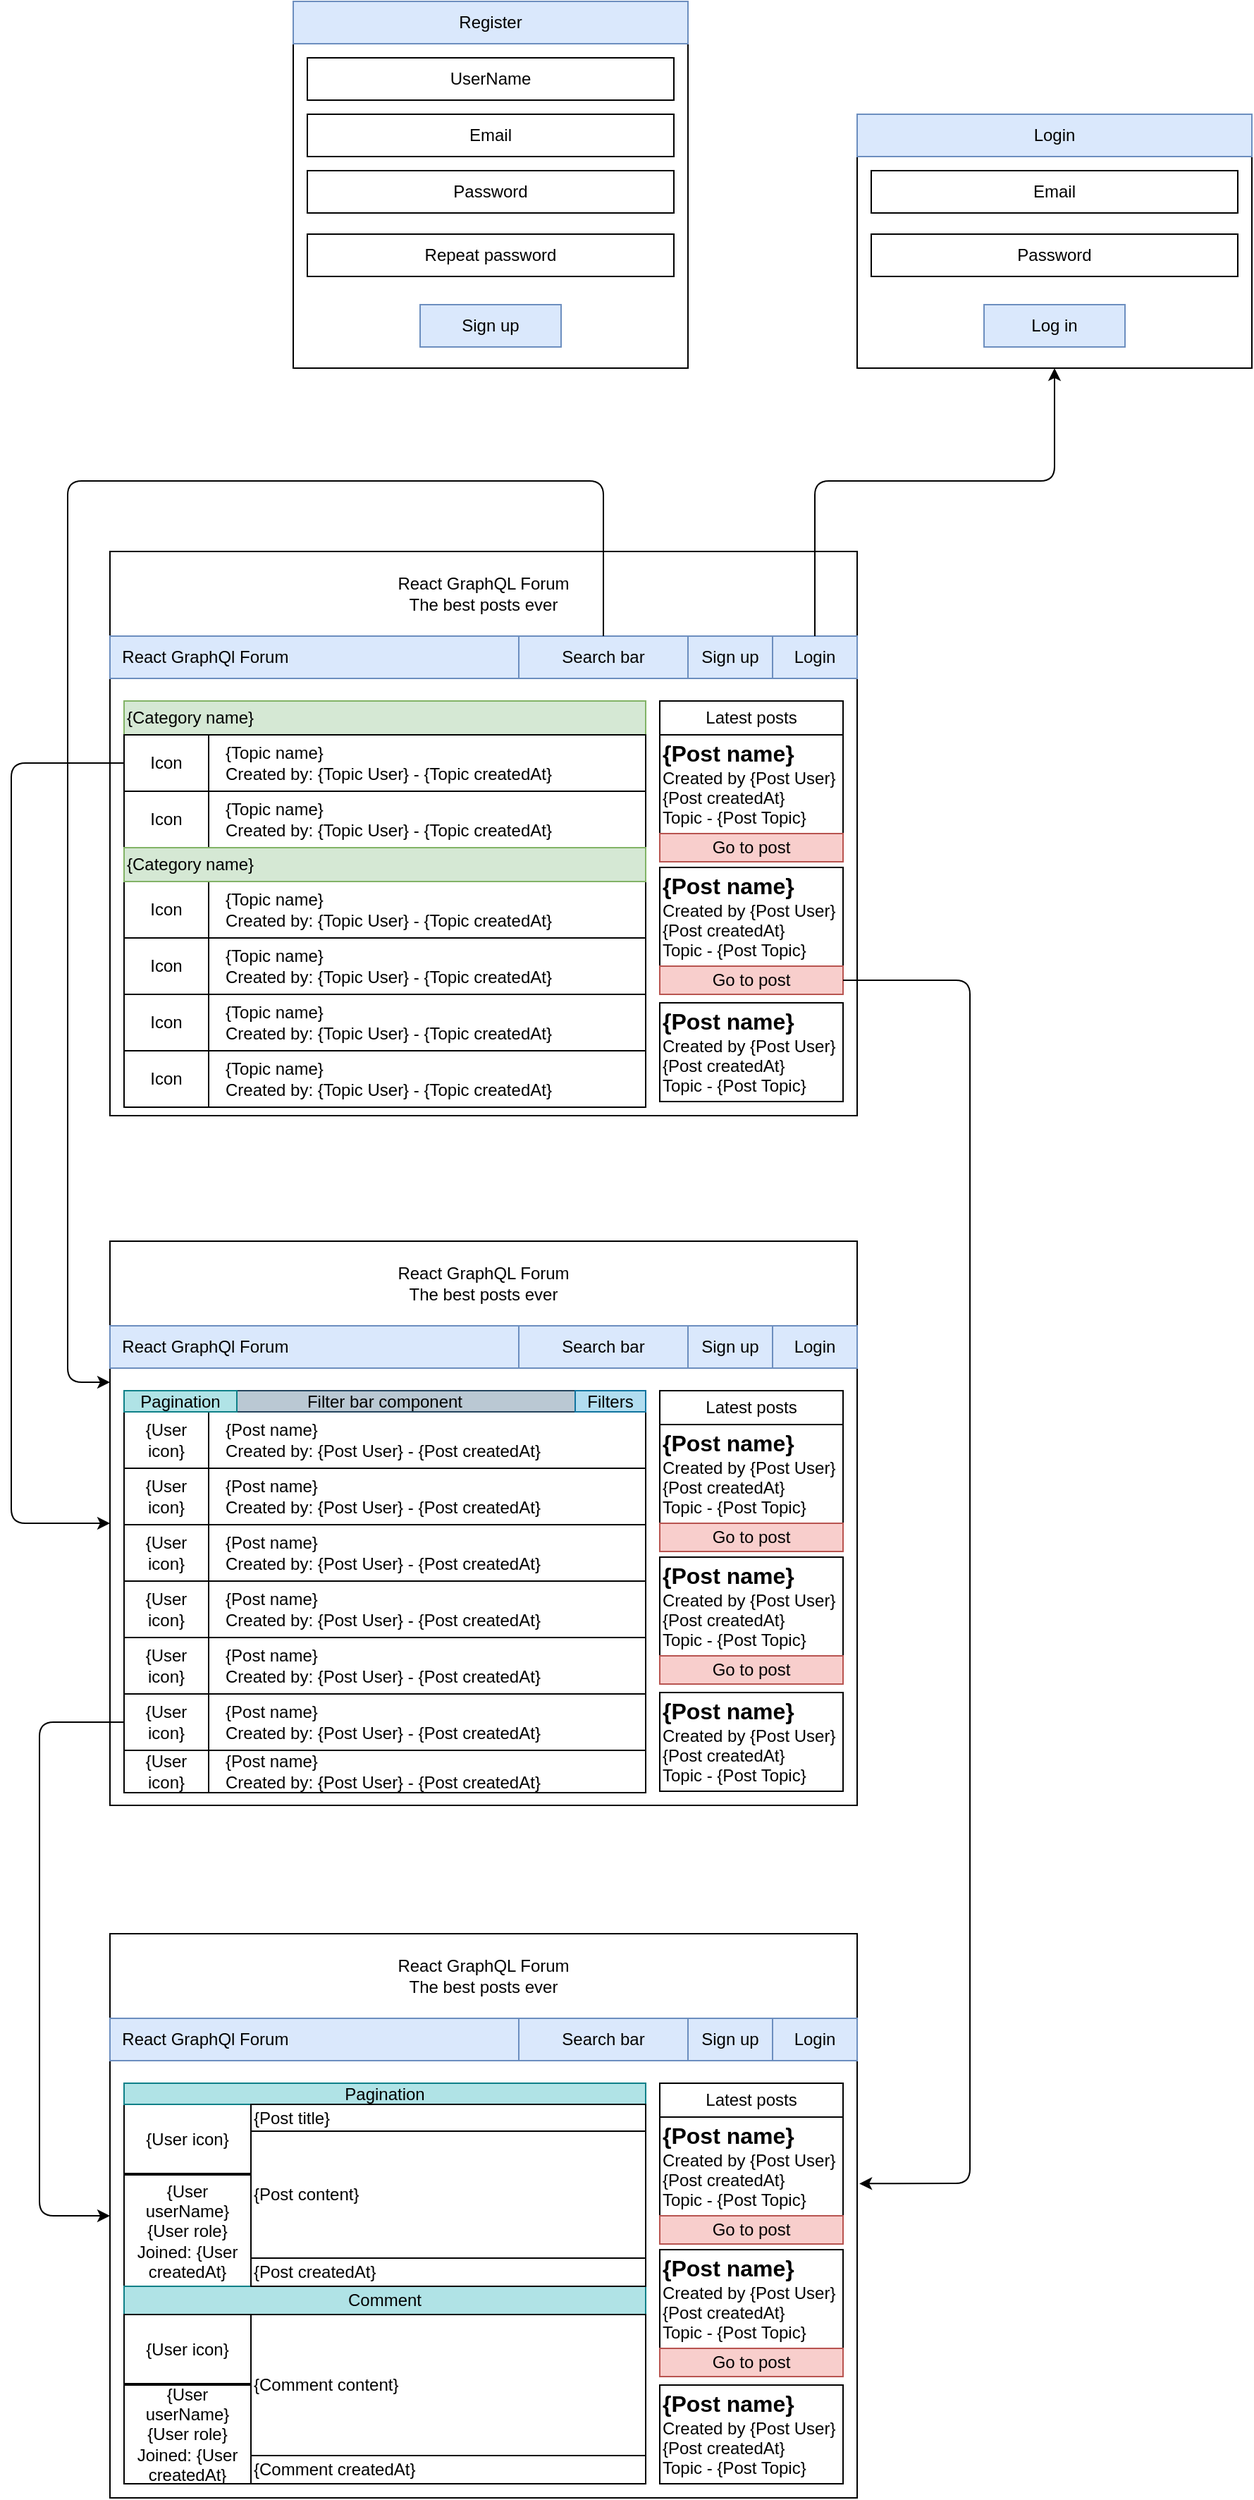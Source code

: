 <mxfile version="13.0.9"><diagram id="wSJU19Csat2treMzRrUS" name="Page-1"><mxGraphModel dx="3460" dy="3102" grid="1" gridSize="10" guides="1" tooltips="1" connect="1" arrows="1" fold="1" page="1" pageScale="1" pageWidth="827" pageHeight="1169" math="0" shadow="0"><root><mxCell id="0"/><mxCell id="1" parent="0"/><mxCell id="mXL8sirFbAo5F2rj7LvJ-62" value="" style="rounded=0;whiteSpace=wrap;html=1;" vertex="1" parent="1"><mxGeometry x="670" y="280" width="530" height="400" as="geometry"/></mxCell><mxCell id="mXL8sirFbAo5F2rj7LvJ-63" value="React GraphQL Forum&lt;br&gt;The best posts ever" style="rounded=0;whiteSpace=wrap;html=1;" vertex="1" parent="1"><mxGeometry x="670" y="280" width="530" height="60" as="geometry"/></mxCell><mxCell id="mXL8sirFbAo5F2rj7LvJ-64" value="&amp;nbsp; React GraphQl Forum" style="rounded=0;whiteSpace=wrap;html=1;align=left;fillColor=#dae8fc;strokeColor=#6c8ebf;" vertex="1" parent="1"><mxGeometry x="670" y="340" width="530" height="30" as="geometry"/></mxCell><mxCell id="mXL8sirFbAo5F2rj7LvJ-65" value="Latest posts" style="rounded=0;whiteSpace=wrap;html=1;" vertex="1" parent="1"><mxGeometry x="1060" y="386" width="130" height="24" as="geometry"/></mxCell><mxCell id="mXL8sirFbAo5F2rj7LvJ-66" value="" style="rounded=0;whiteSpace=wrap;html=1;" vertex="1" parent="1"><mxGeometry x="680" y="386" width="370" height="284" as="geometry"/></mxCell><mxCell id="mXL8sirFbAo5F2rj7LvJ-67" value="{Category name}" style="rounded=0;whiteSpace=wrap;html=1;fillColor=#d5e8d4;strokeColor=#82b366;align=left;" vertex="1" parent="1"><mxGeometry x="680" y="386" width="370" height="24" as="geometry"/></mxCell><mxCell id="mXL8sirFbAo5F2rj7LvJ-68" value="&lt;b&gt;&lt;font style=&quot;font-size: 16px&quot;&gt;{Post name}&lt;/font&gt;&lt;/b&gt;&lt;br&gt;Created by {Post User}&lt;br&gt;{Post createdAt}&lt;br&gt;Topic - {Post Topic}" style="rounded=0;whiteSpace=wrap;html=1;align=left;" vertex="1" parent="1"><mxGeometry x="1060" y="410" width="130" height="70" as="geometry"/></mxCell><mxCell id="mXL8sirFbAo5F2rj7LvJ-74" value="Icon" style="rounded=0;whiteSpace=wrap;html=1;" vertex="1" parent="1"><mxGeometry x="680" y="410" width="60" height="40" as="geometry"/></mxCell><mxCell id="mXL8sirFbAo5F2rj7LvJ-76" value="Icon" style="rounded=0;whiteSpace=wrap;html=1;" vertex="1" parent="1"><mxGeometry x="680" y="450" width="60" height="40" as="geometry"/></mxCell><mxCell id="mXL8sirFbAo5F2rj7LvJ-78" value="&amp;nbsp; &amp;nbsp;{Topic name}&lt;br&gt;&amp;nbsp; &amp;nbsp;Created by: {Topic User} - {Topic createdAt}" style="rounded=0;whiteSpace=wrap;html=1;align=left;" vertex="1" parent="1"><mxGeometry x="740" y="450" width="310" height="40" as="geometry"/></mxCell><mxCell id="mXL8sirFbAo5F2rj7LvJ-79" value="Icon" style="rounded=0;whiteSpace=wrap;html=1;" vertex="1" parent="1"><mxGeometry x="680" y="554" width="60" height="40" as="geometry"/></mxCell><mxCell id="mXL8sirFbAo5F2rj7LvJ-80" value="&amp;nbsp; &amp;nbsp;{Topic name}&lt;br&gt;&amp;nbsp; &amp;nbsp;Created by: {Topic User} - {Topic createdAt}" style="rounded=0;whiteSpace=wrap;html=1;align=left;" vertex="1" parent="1"><mxGeometry x="740" y="554" width="310" height="40" as="geometry"/></mxCell><mxCell id="mXL8sirFbAo5F2rj7LvJ-81" value="&amp;nbsp; &amp;nbsp;{Topic name}&lt;br&gt;&amp;nbsp; &amp;nbsp;Created by: {Topic User} - {Topic createdAt}" style="rounded=0;whiteSpace=wrap;html=1;align=left;" vertex="1" parent="1"><mxGeometry x="740" y="514" width="310" height="40" as="geometry"/></mxCell><mxCell id="mXL8sirFbAo5F2rj7LvJ-82" value="Icon" style="rounded=0;whiteSpace=wrap;html=1;" vertex="1" parent="1"><mxGeometry x="680" y="514" width="60" height="40" as="geometry"/></mxCell><mxCell id="mXL8sirFbAo5F2rj7LvJ-83" value="{Category name}" style="rounded=0;whiteSpace=wrap;html=1;fillColor=#d5e8d4;strokeColor=#82b366;align=left;" vertex="1" parent="1"><mxGeometry x="680" y="490" width="370" height="24" as="geometry"/></mxCell><mxCell id="mXL8sirFbAo5F2rj7LvJ-86" value="Icon" style="rounded=0;whiteSpace=wrap;html=1;" vertex="1" parent="1"><mxGeometry x="680" y="594" width="60" height="40" as="geometry"/></mxCell><mxCell id="mXL8sirFbAo5F2rj7LvJ-87" value="&amp;nbsp; &amp;nbsp;{Topic name}&lt;br&gt;&amp;nbsp; &amp;nbsp;Created by: {Topic User} - {Topic createdAt}" style="rounded=0;whiteSpace=wrap;html=1;align=left;" vertex="1" parent="1"><mxGeometry x="740" y="594" width="310" height="40" as="geometry"/></mxCell><mxCell id="mXL8sirFbAo5F2rj7LvJ-88" value="Icon" style="rounded=0;whiteSpace=wrap;html=1;" vertex="1" parent="1"><mxGeometry x="680" y="634" width="60" height="40" as="geometry"/></mxCell><mxCell id="mXL8sirFbAo5F2rj7LvJ-89" value="&amp;nbsp; &amp;nbsp;{Topic name}&lt;br&gt;&amp;nbsp; &amp;nbsp;Created by: {Topic User} - {Topic createdAt}" style="rounded=0;whiteSpace=wrap;html=1;align=left;" vertex="1" parent="1"><mxGeometry x="740" y="634" width="310" height="40" as="geometry"/></mxCell><mxCell id="mXL8sirFbAo5F2rj7LvJ-91" value="Go to post" style="rounded=0;whiteSpace=wrap;html=1;fillColor=#f8cecc;strokeColor=#b85450;" vertex="1" parent="1"><mxGeometry x="1060" y="480" width="130" height="20" as="geometry"/></mxCell><mxCell id="mXL8sirFbAo5F2rj7LvJ-95" value="&lt;b&gt;&lt;font style=&quot;font-size: 16px&quot;&gt;{Post name}&lt;/font&gt;&lt;/b&gt;&lt;br&gt;Created by {Post User}&lt;br&gt;{Post createdAt}&lt;br&gt;Topic - {Post Topic}" style="rounded=0;whiteSpace=wrap;html=1;align=left;" vertex="1" parent="1"><mxGeometry x="1060" y="504" width="130" height="70" as="geometry"/></mxCell><mxCell id="mXL8sirFbAo5F2rj7LvJ-96" value="Go to post" style="rounded=0;whiteSpace=wrap;html=1;fillColor=#f8cecc;strokeColor=#b85450;" vertex="1" parent="1"><mxGeometry x="1060" y="574" width="130" height="20" as="geometry"/></mxCell><mxCell id="mXL8sirFbAo5F2rj7LvJ-97" value="&lt;b&gt;&lt;font style=&quot;font-size: 16px&quot;&gt;{Post name}&lt;/font&gt;&lt;/b&gt;&lt;br&gt;Created by {Post User}&lt;br&gt;{Post createdAt}&lt;br&gt;Topic - {Post Topic}" style="rounded=0;whiteSpace=wrap;html=1;align=left;" vertex="1" parent="1"><mxGeometry x="1060" y="600" width="130" height="70" as="geometry"/></mxCell><mxCell id="mXL8sirFbAo5F2rj7LvJ-99" value="&amp;nbsp; &amp;nbsp;{Topic name}&lt;br&gt;&amp;nbsp; &amp;nbsp;Created by: {Topic User} - {Topic createdAt}" style="rounded=0;whiteSpace=wrap;html=1;align=left;" vertex="1" parent="1"><mxGeometry x="740" y="410" width="310" height="40" as="geometry"/></mxCell><mxCell id="mXL8sirFbAo5F2rj7LvJ-100" value="" style="rounded=0;whiteSpace=wrap;html=1;" vertex="1" parent="1"><mxGeometry x="670" y="769" width="530" height="400" as="geometry"/></mxCell><mxCell id="mXL8sirFbAo5F2rj7LvJ-103" value="Latest posts" style="rounded=0;whiteSpace=wrap;html=1;" vertex="1" parent="1"><mxGeometry x="1060" y="875" width="130" height="24" as="geometry"/></mxCell><mxCell id="mXL8sirFbAo5F2rj7LvJ-104" value="" style="rounded=0;whiteSpace=wrap;html=1;" vertex="1" parent="1"><mxGeometry x="680" y="875" width="370" height="284" as="geometry"/></mxCell><mxCell id="mXL8sirFbAo5F2rj7LvJ-106" value="&lt;b&gt;&lt;font style=&quot;font-size: 16px&quot;&gt;{Post name}&lt;/font&gt;&lt;/b&gt;&lt;br&gt;Created by {Post User}&lt;br&gt;{Post createdAt}&lt;br&gt;Topic - {Post Topic}" style="rounded=0;whiteSpace=wrap;html=1;align=left;" vertex="1" parent="1"><mxGeometry x="1060" y="899" width="130" height="70" as="geometry"/></mxCell><mxCell id="mXL8sirFbAo5F2rj7LvJ-107" value="{User icon}" style="rounded=0;whiteSpace=wrap;html=1;" vertex="1" parent="1"><mxGeometry x="680" y="890" width="60" height="40" as="geometry"/></mxCell><mxCell id="mXL8sirFbAo5F2rj7LvJ-108" value="{User icon}" style="rounded=0;whiteSpace=wrap;html=1;" vertex="1" parent="1"><mxGeometry x="680" y="930" width="60" height="40" as="geometry"/></mxCell><mxCell id="mXL8sirFbAo5F2rj7LvJ-119" value="Go to post" style="rounded=0;whiteSpace=wrap;html=1;fillColor=#f8cecc;strokeColor=#b85450;" vertex="1" parent="1"><mxGeometry x="1060" y="969" width="130" height="20" as="geometry"/></mxCell><mxCell id="mXL8sirFbAo5F2rj7LvJ-120" value="&lt;b&gt;&lt;font style=&quot;font-size: 16px&quot;&gt;{Post name}&lt;/font&gt;&lt;/b&gt;&lt;br&gt;Created by {Post User}&lt;br&gt;{Post createdAt}&lt;br&gt;Topic - {Post Topic}" style="rounded=0;whiteSpace=wrap;html=1;align=left;" vertex="1" parent="1"><mxGeometry x="1060" y="993" width="130" height="70" as="geometry"/></mxCell><mxCell id="mXL8sirFbAo5F2rj7LvJ-121" value="Go to post" style="rounded=0;whiteSpace=wrap;html=1;fillColor=#f8cecc;strokeColor=#b85450;" vertex="1" parent="1"><mxGeometry x="1060" y="1063" width="130" height="20" as="geometry"/></mxCell><mxCell id="mXL8sirFbAo5F2rj7LvJ-122" value="&lt;b&gt;&lt;font style=&quot;font-size: 16px&quot;&gt;{Post name}&lt;/font&gt;&lt;/b&gt;&lt;br&gt;Created by {Post User}&lt;br&gt;{Post createdAt}&lt;br&gt;Topic - {Post Topic}" style="rounded=0;whiteSpace=wrap;html=1;align=left;" vertex="1" parent="1"><mxGeometry x="1060" y="1089" width="130" height="70" as="geometry"/></mxCell><mxCell id="mXL8sirFbAo5F2rj7LvJ-123" value="&amp;nbsp; &amp;nbsp;{Post name}&lt;br&gt;&amp;nbsp; &amp;nbsp;Created by: {Post User} - {Post createdAt}" style="rounded=0;whiteSpace=wrap;html=1;align=left;" vertex="1" parent="1"><mxGeometry x="740" y="890" width="310" height="40" as="geometry"/></mxCell><mxCell id="mXL8sirFbAo5F2rj7LvJ-148" value="Login" style="rounded=0;whiteSpace=wrap;html=1;fillColor=#dae8fc;strokeColor=#6c8ebf;" vertex="1" parent="1"><mxGeometry x="1140" y="340" width="60" height="30" as="geometry"/></mxCell><mxCell id="mXL8sirFbAo5F2rj7LvJ-149" value="Sign up" style="rounded=0;whiteSpace=wrap;html=1;fillColor=#dae8fc;strokeColor=#6c8ebf;" vertex="1" parent="1"><mxGeometry x="1080" y="340" width="60" height="30" as="geometry"/></mxCell><mxCell id="mXL8sirFbAo5F2rj7LvJ-150" value="Search bar" style="rounded=0;whiteSpace=wrap;html=1;fillColor=#dae8fc;strokeColor=#6c8ebf;" vertex="1" parent="1"><mxGeometry x="960" y="340" width="120" height="30" as="geometry"/></mxCell><mxCell id="mXL8sirFbAo5F2rj7LvJ-151" value="React GraphQL Forum&lt;br&gt;The best posts ever" style="rounded=0;whiteSpace=wrap;html=1;" vertex="1" parent="1"><mxGeometry x="670" y="769" width="530" height="60" as="geometry"/></mxCell><mxCell id="mXL8sirFbAo5F2rj7LvJ-152" value="&amp;nbsp; React GraphQl Forum" style="rounded=0;whiteSpace=wrap;html=1;align=left;fillColor=#dae8fc;strokeColor=#6c8ebf;" vertex="1" parent="1"><mxGeometry x="670" y="829" width="530" height="30" as="geometry"/></mxCell><mxCell id="mXL8sirFbAo5F2rj7LvJ-153" value="Login" style="rounded=0;whiteSpace=wrap;html=1;fillColor=#dae8fc;strokeColor=#6c8ebf;" vertex="1" parent="1"><mxGeometry x="1140" y="829" width="60" height="30" as="geometry"/></mxCell><mxCell id="mXL8sirFbAo5F2rj7LvJ-154" value="Sign up" style="rounded=0;whiteSpace=wrap;html=1;fillColor=#dae8fc;strokeColor=#6c8ebf;" vertex="1" parent="1"><mxGeometry x="1080" y="829" width="60" height="30" as="geometry"/></mxCell><mxCell id="mXL8sirFbAo5F2rj7LvJ-155" value="Search bar" style="rounded=0;whiteSpace=wrap;html=1;fillColor=#dae8fc;strokeColor=#6c8ebf;" vertex="1" parent="1"><mxGeometry x="960" y="829" width="120" height="30" as="geometry"/></mxCell><mxCell id="mXL8sirFbAo5F2rj7LvJ-156" value="Filter bar component" style="rounded=0;whiteSpace=wrap;html=1;fillColor=#bac8d3;strokeColor=#23445d;align=center;" vertex="1" parent="1"><mxGeometry x="680" y="875" width="370" height="15" as="geometry"/></mxCell><mxCell id="mXL8sirFbAo5F2rj7LvJ-157" value="Filters" style="rounded=0;whiteSpace=wrap;html=1;fillColor=#b1ddf0;strokeColor=#10739e;" vertex="1" parent="1"><mxGeometry x="1000" y="875" width="50" height="15" as="geometry"/></mxCell><mxCell id="mXL8sirFbAo5F2rj7LvJ-158" value="Pagination" style="rounded=0;whiteSpace=wrap;html=1;fillColor=#b0e3e6;strokeColor=#0e8088;" vertex="1" parent="1"><mxGeometry x="680" y="875" width="80" height="15" as="geometry"/></mxCell><mxCell id="mXL8sirFbAo5F2rj7LvJ-161" value="&amp;nbsp; &amp;nbsp;{Post name}&lt;br&gt;&amp;nbsp; &amp;nbsp;Created by: {Post User} - {Post createdAt}" style="rounded=0;whiteSpace=wrap;html=1;align=left;" vertex="1" parent="1"><mxGeometry x="740" y="930" width="310" height="40" as="geometry"/></mxCell><mxCell id="mXL8sirFbAo5F2rj7LvJ-162" value="{User icon}" style="rounded=0;whiteSpace=wrap;html=1;" vertex="1" parent="1"><mxGeometry x="680" y="970" width="60" height="40" as="geometry"/></mxCell><mxCell id="mXL8sirFbAo5F2rj7LvJ-163" value="&amp;nbsp; &amp;nbsp;{Post name}&lt;br&gt;&amp;nbsp; &amp;nbsp;Created by: {Post User} - {Post createdAt}" style="rounded=0;whiteSpace=wrap;html=1;align=left;" vertex="1" parent="1"><mxGeometry x="740" y="970" width="310" height="40" as="geometry"/></mxCell><mxCell id="mXL8sirFbAo5F2rj7LvJ-164" value="{User icon}" style="rounded=0;whiteSpace=wrap;html=1;" vertex="1" parent="1"><mxGeometry x="680" y="1010" width="60" height="40" as="geometry"/></mxCell><mxCell id="mXL8sirFbAo5F2rj7LvJ-165" value="&amp;nbsp; &amp;nbsp;{Post name}&lt;br&gt;&amp;nbsp; &amp;nbsp;Created by: {Post User} - {Post createdAt}" style="rounded=0;whiteSpace=wrap;html=1;align=left;" vertex="1" parent="1"><mxGeometry x="740" y="1010" width="310" height="40" as="geometry"/></mxCell><mxCell id="mXL8sirFbAo5F2rj7LvJ-166" value="{User icon}" style="rounded=0;whiteSpace=wrap;html=1;" vertex="1" parent="1"><mxGeometry x="680" y="1050" width="60" height="40" as="geometry"/></mxCell><mxCell id="mXL8sirFbAo5F2rj7LvJ-167" value="&amp;nbsp; &amp;nbsp;{Post name}&lt;br&gt;&amp;nbsp; &amp;nbsp;Created by: {Post User} - {Post createdAt}" style="rounded=0;whiteSpace=wrap;html=1;align=left;" vertex="1" parent="1"><mxGeometry x="740" y="1050" width="310" height="40" as="geometry"/></mxCell><mxCell id="mXL8sirFbAo5F2rj7LvJ-168" value="{User icon}" style="rounded=0;whiteSpace=wrap;html=1;" vertex="1" parent="1"><mxGeometry x="680" y="1090" width="60" height="40" as="geometry"/></mxCell><mxCell id="mXL8sirFbAo5F2rj7LvJ-169" value="&amp;nbsp; &amp;nbsp;{Post name}&lt;br&gt;&amp;nbsp; &amp;nbsp;Created by: {Post User} - {Post createdAt}" style="rounded=0;whiteSpace=wrap;html=1;align=left;" vertex="1" parent="1"><mxGeometry x="740" y="1090" width="310" height="40" as="geometry"/></mxCell><mxCell id="mXL8sirFbAo5F2rj7LvJ-170" value="{User icon}" style="rounded=0;whiteSpace=wrap;html=1;" vertex="1" parent="1"><mxGeometry x="680" y="1130" width="60" height="30" as="geometry"/></mxCell><mxCell id="mXL8sirFbAo5F2rj7LvJ-171" value="&amp;nbsp; &amp;nbsp;{Post name}&lt;br&gt;&amp;nbsp; &amp;nbsp;Created by: {Post User} - {Post createdAt}" style="rounded=0;whiteSpace=wrap;html=1;align=left;" vertex="1" parent="1"><mxGeometry x="740" y="1130" width="310" height="30" as="geometry"/></mxCell><mxCell id="mXL8sirFbAo5F2rj7LvJ-278" value="" style="rounded=0;whiteSpace=wrap;html=1;" vertex="1" parent="1"><mxGeometry x="670" y="1260" width="530" height="400" as="geometry"/></mxCell><mxCell id="mXL8sirFbAo5F2rj7LvJ-279" value="Latest posts" style="rounded=0;whiteSpace=wrap;html=1;" vertex="1" parent="1"><mxGeometry x="1060" y="1366" width="130" height="24" as="geometry"/></mxCell><mxCell id="mXL8sirFbAo5F2rj7LvJ-280" value="" style="rounded=0;whiteSpace=wrap;html=1;" vertex="1" parent="1"><mxGeometry x="680" y="1366" width="370" height="284" as="geometry"/></mxCell><mxCell id="mXL8sirFbAo5F2rj7LvJ-281" value="&lt;b&gt;&lt;font style=&quot;font-size: 16px&quot;&gt;{Post name}&lt;/font&gt;&lt;/b&gt;&lt;br&gt;Created by {Post User}&lt;br&gt;{Post createdAt}&lt;br&gt;Topic - {Post Topic}" style="rounded=0;whiteSpace=wrap;html=1;align=left;" vertex="1" parent="1"><mxGeometry x="1060" y="1390" width="130" height="70" as="geometry"/></mxCell><mxCell id="mXL8sirFbAo5F2rj7LvJ-282" value="{User icon}" style="rounded=0;whiteSpace=wrap;html=1;" vertex="1" parent="1"><mxGeometry x="680" y="1381" width="90" height="49" as="geometry"/></mxCell><mxCell id="mXL8sirFbAo5F2rj7LvJ-284" value="Go to post" style="rounded=0;whiteSpace=wrap;html=1;fillColor=#f8cecc;strokeColor=#b85450;" vertex="1" parent="1"><mxGeometry x="1060" y="1460" width="130" height="20" as="geometry"/></mxCell><mxCell id="mXL8sirFbAo5F2rj7LvJ-285" value="&lt;b&gt;&lt;font style=&quot;font-size: 16px&quot;&gt;{Post name}&lt;/font&gt;&lt;/b&gt;&lt;br&gt;Created by {Post User}&lt;br&gt;{Post createdAt}&lt;br&gt;Topic - {Post Topic}" style="rounded=0;whiteSpace=wrap;html=1;align=left;" vertex="1" parent="1"><mxGeometry x="1060" y="1484" width="130" height="70" as="geometry"/></mxCell><mxCell id="mXL8sirFbAo5F2rj7LvJ-286" value="Go to post" style="rounded=0;whiteSpace=wrap;html=1;fillColor=#f8cecc;strokeColor=#b85450;" vertex="1" parent="1"><mxGeometry x="1060" y="1554" width="130" height="20" as="geometry"/></mxCell><mxCell id="mXL8sirFbAo5F2rj7LvJ-287" value="&lt;b&gt;&lt;font style=&quot;font-size: 16px&quot;&gt;{Post name}&lt;/font&gt;&lt;/b&gt;&lt;br&gt;Created by {Post User}&lt;br&gt;{Post createdAt}&lt;br&gt;Topic - {Post Topic}" style="rounded=0;whiteSpace=wrap;html=1;align=left;" vertex="1" parent="1"><mxGeometry x="1060" y="1580" width="130" height="70" as="geometry"/></mxCell><mxCell id="mXL8sirFbAo5F2rj7LvJ-289" value="React GraphQL Forum&lt;br&gt;The best posts ever" style="rounded=0;whiteSpace=wrap;html=1;" vertex="1" parent="1"><mxGeometry x="670" y="1260" width="530" height="60" as="geometry"/></mxCell><mxCell id="mXL8sirFbAo5F2rj7LvJ-290" value="&amp;nbsp; React GraphQl Forum" style="rounded=0;whiteSpace=wrap;html=1;align=left;fillColor=#dae8fc;strokeColor=#6c8ebf;" vertex="1" parent="1"><mxGeometry x="670" y="1320" width="530" height="30" as="geometry"/></mxCell><mxCell id="mXL8sirFbAo5F2rj7LvJ-291" value="Login" style="rounded=0;whiteSpace=wrap;html=1;fillColor=#dae8fc;strokeColor=#6c8ebf;" vertex="1" parent="1"><mxGeometry x="1140" y="1320" width="60" height="30" as="geometry"/></mxCell><mxCell id="mXL8sirFbAo5F2rj7LvJ-292" value="Sign up" style="rounded=0;whiteSpace=wrap;html=1;fillColor=#dae8fc;strokeColor=#6c8ebf;" vertex="1" parent="1"><mxGeometry x="1080" y="1320" width="60" height="30" as="geometry"/></mxCell><mxCell id="mXL8sirFbAo5F2rj7LvJ-293" value="Search bar" style="rounded=0;whiteSpace=wrap;html=1;fillColor=#dae8fc;strokeColor=#6c8ebf;" vertex="1" parent="1"><mxGeometry x="960" y="1320" width="120" height="30" as="geometry"/></mxCell><mxCell id="mXL8sirFbAo5F2rj7LvJ-296" value="Pagination" style="rounded=0;whiteSpace=wrap;html=1;fillColor=#b0e3e6;strokeColor=#0e8088;" vertex="1" parent="1"><mxGeometry x="680" y="1366" width="370" height="15" as="geometry"/></mxCell><mxCell id="mXL8sirFbAo5F2rj7LvJ-308" value="{User userName}&lt;br&gt;{User role}&lt;br&gt;Joined: {User createdAt}" style="rounded=0;whiteSpace=wrap;html=1;" vertex="1" parent="1"><mxGeometry x="680" y="1431" width="90" height="79" as="geometry"/></mxCell><mxCell id="mXL8sirFbAo5F2rj7LvJ-311" value="{Post content}" style="rounded=0;whiteSpace=wrap;html=1;align=left;" vertex="1" parent="1"><mxGeometry x="770" y="1400" width="280" height="90" as="geometry"/></mxCell><mxCell id="mXL8sirFbAo5F2rj7LvJ-312" value="{Post title}" style="rounded=0;whiteSpace=wrap;html=1;align=left;" vertex="1" parent="1"><mxGeometry x="770" y="1381" width="280" height="19" as="geometry"/></mxCell><mxCell id="mXL8sirFbAo5F2rj7LvJ-313" value="{Comment createdAt}" style="rounded=0;whiteSpace=wrap;html=1;align=left;" vertex="1" parent="1"><mxGeometry x="770" y="1630" width="280" height="20" as="geometry"/></mxCell><mxCell id="mXL8sirFbAo5F2rj7LvJ-319" value="Comment" style="rounded=0;whiteSpace=wrap;html=1;align=center;fillColor=#b0e3e6;strokeColor=#0e8088;" vertex="1" parent="1"><mxGeometry x="680" y="1510" width="370" height="20" as="geometry"/></mxCell><mxCell id="mXL8sirFbAo5F2rj7LvJ-320" value="{User icon}" style="rounded=0;whiteSpace=wrap;html=1;" vertex="1" parent="1"><mxGeometry x="680" y="1530" width="90" height="49" as="geometry"/></mxCell><mxCell id="mXL8sirFbAo5F2rj7LvJ-321" value="{User userName}&lt;br&gt;{User role}&lt;br&gt;Joined: {User createdAt}" style="rounded=0;whiteSpace=wrap;html=1;" vertex="1" parent="1"><mxGeometry x="680" y="1580" width="90" height="70" as="geometry"/></mxCell><mxCell id="mXL8sirFbAo5F2rj7LvJ-323" value="{Comment content}" style="rounded=0;whiteSpace=wrap;html=1;align=left;" vertex="1" parent="1"><mxGeometry x="770" y="1530" width="280" height="100" as="geometry"/></mxCell><mxCell id="mXL8sirFbAo5F2rj7LvJ-324" value="{Post createdAt}" style="rounded=0;whiteSpace=wrap;html=1;align=left;" vertex="1" parent="1"><mxGeometry x="770" y="1490" width="280" height="20" as="geometry"/></mxCell><mxCell id="mXL8sirFbAo5F2rj7LvJ-325" value="" style="endArrow=classic;html=1;exitX=0;exitY=0.5;exitDx=0;exitDy=0;entryX=0;entryY=0.5;entryDx=0;entryDy=0;" edge="1" parent="1" source="mXL8sirFbAo5F2rj7LvJ-74" target="mXL8sirFbAo5F2rj7LvJ-100"><mxGeometry width="50" height="50" relative="1" as="geometry"><mxPoint x="590" y="430" as="sourcePoint"/><mxPoint x="600" y="1013.765" as="targetPoint"/><Array as="points"><mxPoint x="600" y="430"/><mxPoint x="600" y="969"/></Array></mxGeometry></mxCell><mxCell id="mXL8sirFbAo5F2rj7LvJ-326" value="" style="endArrow=classic;html=1;exitX=0;exitY=0.5;exitDx=0;exitDy=0;entryX=0;entryY=0.5;entryDx=0;entryDy=0;" edge="1" parent="1" source="mXL8sirFbAo5F2rj7LvJ-168" target="mXL8sirFbAo5F2rj7LvJ-278"><mxGeometry width="50" height="50" relative="1" as="geometry"><mxPoint x="570" y="1280" as="sourcePoint"/><mxPoint x="620" y="1230" as="targetPoint"/><Array as="points"><mxPoint x="620" y="1110"/><mxPoint x="620" y="1460"/></Array></mxGeometry></mxCell><mxCell id="mXL8sirFbAo5F2rj7LvJ-327" value="" style="endArrow=classic;html=1;exitX=1;exitY=0.5;exitDx=0;exitDy=0;entryX=1.003;entryY=0.443;entryDx=0;entryDy=0;entryPerimeter=0;" edge="1" parent="1" source="mXL8sirFbAo5F2rj7LvJ-96" target="mXL8sirFbAo5F2rj7LvJ-278"><mxGeometry width="50" height="50" relative="1" as="geometry"><mxPoint x="1300" y="590" as="sourcePoint"/><mxPoint x="1280" y="1533.765" as="targetPoint"/><Array as="points"><mxPoint x="1280" y="584"/><mxPoint x="1280" y="1437"/></Array></mxGeometry></mxCell><mxCell id="mXL8sirFbAo5F2rj7LvJ-356" value="" style="endArrow=classic;html=1;exitX=0.5;exitY=0;exitDx=0;exitDy=0;entryX=0;entryY=0.25;entryDx=0;entryDy=0;" edge="1" parent="1" source="mXL8sirFbAo5F2rj7LvJ-150" target="mXL8sirFbAo5F2rj7LvJ-100"><mxGeometry width="50" height="50" relative="1" as="geometry"><mxPoint x="1100" y="240" as="sourcePoint"/><mxPoint x="640" y="930" as="targetPoint"/><Array as="points"><mxPoint x="1020" y="230"/><mxPoint x="640" y="230"/><mxPoint x="640" y="869"/></Array></mxGeometry></mxCell><mxCell id="mXL8sirFbAo5F2rj7LvJ-357" value="" style="rounded=0;whiteSpace=wrap;html=1;align=left;" vertex="1" parent="1"><mxGeometry x="1200" y="-30" width="280" height="180" as="geometry"/></mxCell><mxCell id="mXL8sirFbAo5F2rj7LvJ-358" value="Login" style="rounded=0;whiteSpace=wrap;html=1;align=center;fillColor=#dae8fc;strokeColor=#6c8ebf;" vertex="1" parent="1"><mxGeometry x="1200" y="-30" width="280" height="30" as="geometry"/></mxCell><mxCell id="mXL8sirFbAo5F2rj7LvJ-359" value="Email" style="rounded=0;whiteSpace=wrap;html=1;align=center;" vertex="1" parent="1"><mxGeometry x="1210" y="10" width="260" height="30" as="geometry"/></mxCell><mxCell id="mXL8sirFbAo5F2rj7LvJ-360" value="Password" style="rounded=0;whiteSpace=wrap;html=1;align=center;" vertex="1" parent="1"><mxGeometry x="1210" y="55" width="260" height="30" as="geometry"/></mxCell><mxCell id="mXL8sirFbAo5F2rj7LvJ-363" value="Log in" style="rounded=0;whiteSpace=wrap;html=1;align=center;fillColor=#dae8fc;strokeColor=#6c8ebf;" vertex="1" parent="1"><mxGeometry x="1290" y="105" width="100" height="30" as="geometry"/></mxCell><mxCell id="mXL8sirFbAo5F2rj7LvJ-364" value="" style="endArrow=classic;html=1;exitX=0.5;exitY=0;exitDx=0;exitDy=0;entryX=0.5;entryY=1;entryDx=0;entryDy=0;" edge="1" parent="1" source="mXL8sirFbAo5F2rj7LvJ-148" target="mXL8sirFbAo5F2rj7LvJ-357"><mxGeometry width="50" height="50" relative="1" as="geometry"><mxPoint x="1100" y="230" as="sourcePoint"/><mxPoint x="1356" y="381" as="targetPoint"/><Array as="points"><mxPoint x="1170" y="230"/><mxPoint x="1270" y="230"/><mxPoint x="1340" y="230"/></Array></mxGeometry></mxCell><mxCell id="mXL8sirFbAo5F2rj7LvJ-365" value="" style="rounded=0;whiteSpace=wrap;html=1;align=left;" vertex="1" parent="1"><mxGeometry x="800" y="-110" width="280" height="260" as="geometry"/></mxCell><mxCell id="mXL8sirFbAo5F2rj7LvJ-366" value="Register" style="rounded=0;whiteSpace=wrap;html=1;align=center;fillColor=#dae8fc;strokeColor=#6c8ebf;" vertex="1" parent="1"><mxGeometry x="800" y="-110" width="280" height="30" as="geometry"/></mxCell><mxCell id="mXL8sirFbAo5F2rj7LvJ-367" value="Email" style="rounded=0;whiteSpace=wrap;html=1;align=center;" vertex="1" parent="1"><mxGeometry x="810" y="-30" width="260" height="30" as="geometry"/></mxCell><mxCell id="mXL8sirFbAo5F2rj7LvJ-368" value="Password" style="rounded=0;whiteSpace=wrap;html=1;align=center;" vertex="1" parent="1"><mxGeometry x="810" y="10" width="260" height="30" as="geometry"/></mxCell><mxCell id="mXL8sirFbAo5F2rj7LvJ-369" value="Sign up" style="rounded=0;whiteSpace=wrap;html=1;align=center;fillColor=#dae8fc;strokeColor=#6c8ebf;" vertex="1" parent="1"><mxGeometry x="890" y="105" width="100" height="30" as="geometry"/></mxCell><mxCell id="mXL8sirFbAo5F2rj7LvJ-370" value="UserName" style="rounded=0;whiteSpace=wrap;html=1;align=center;" vertex="1" parent="1"><mxGeometry x="810" y="-70" width="260" height="30" as="geometry"/></mxCell><mxCell id="mXL8sirFbAo5F2rj7LvJ-371" value="Repeat password" style="rounded=0;whiteSpace=wrap;html=1;align=center;" vertex="1" parent="1"><mxGeometry x="810" y="55" width="260" height="30" as="geometry"/></mxCell></root></mxGraphModel></diagram></mxfile>